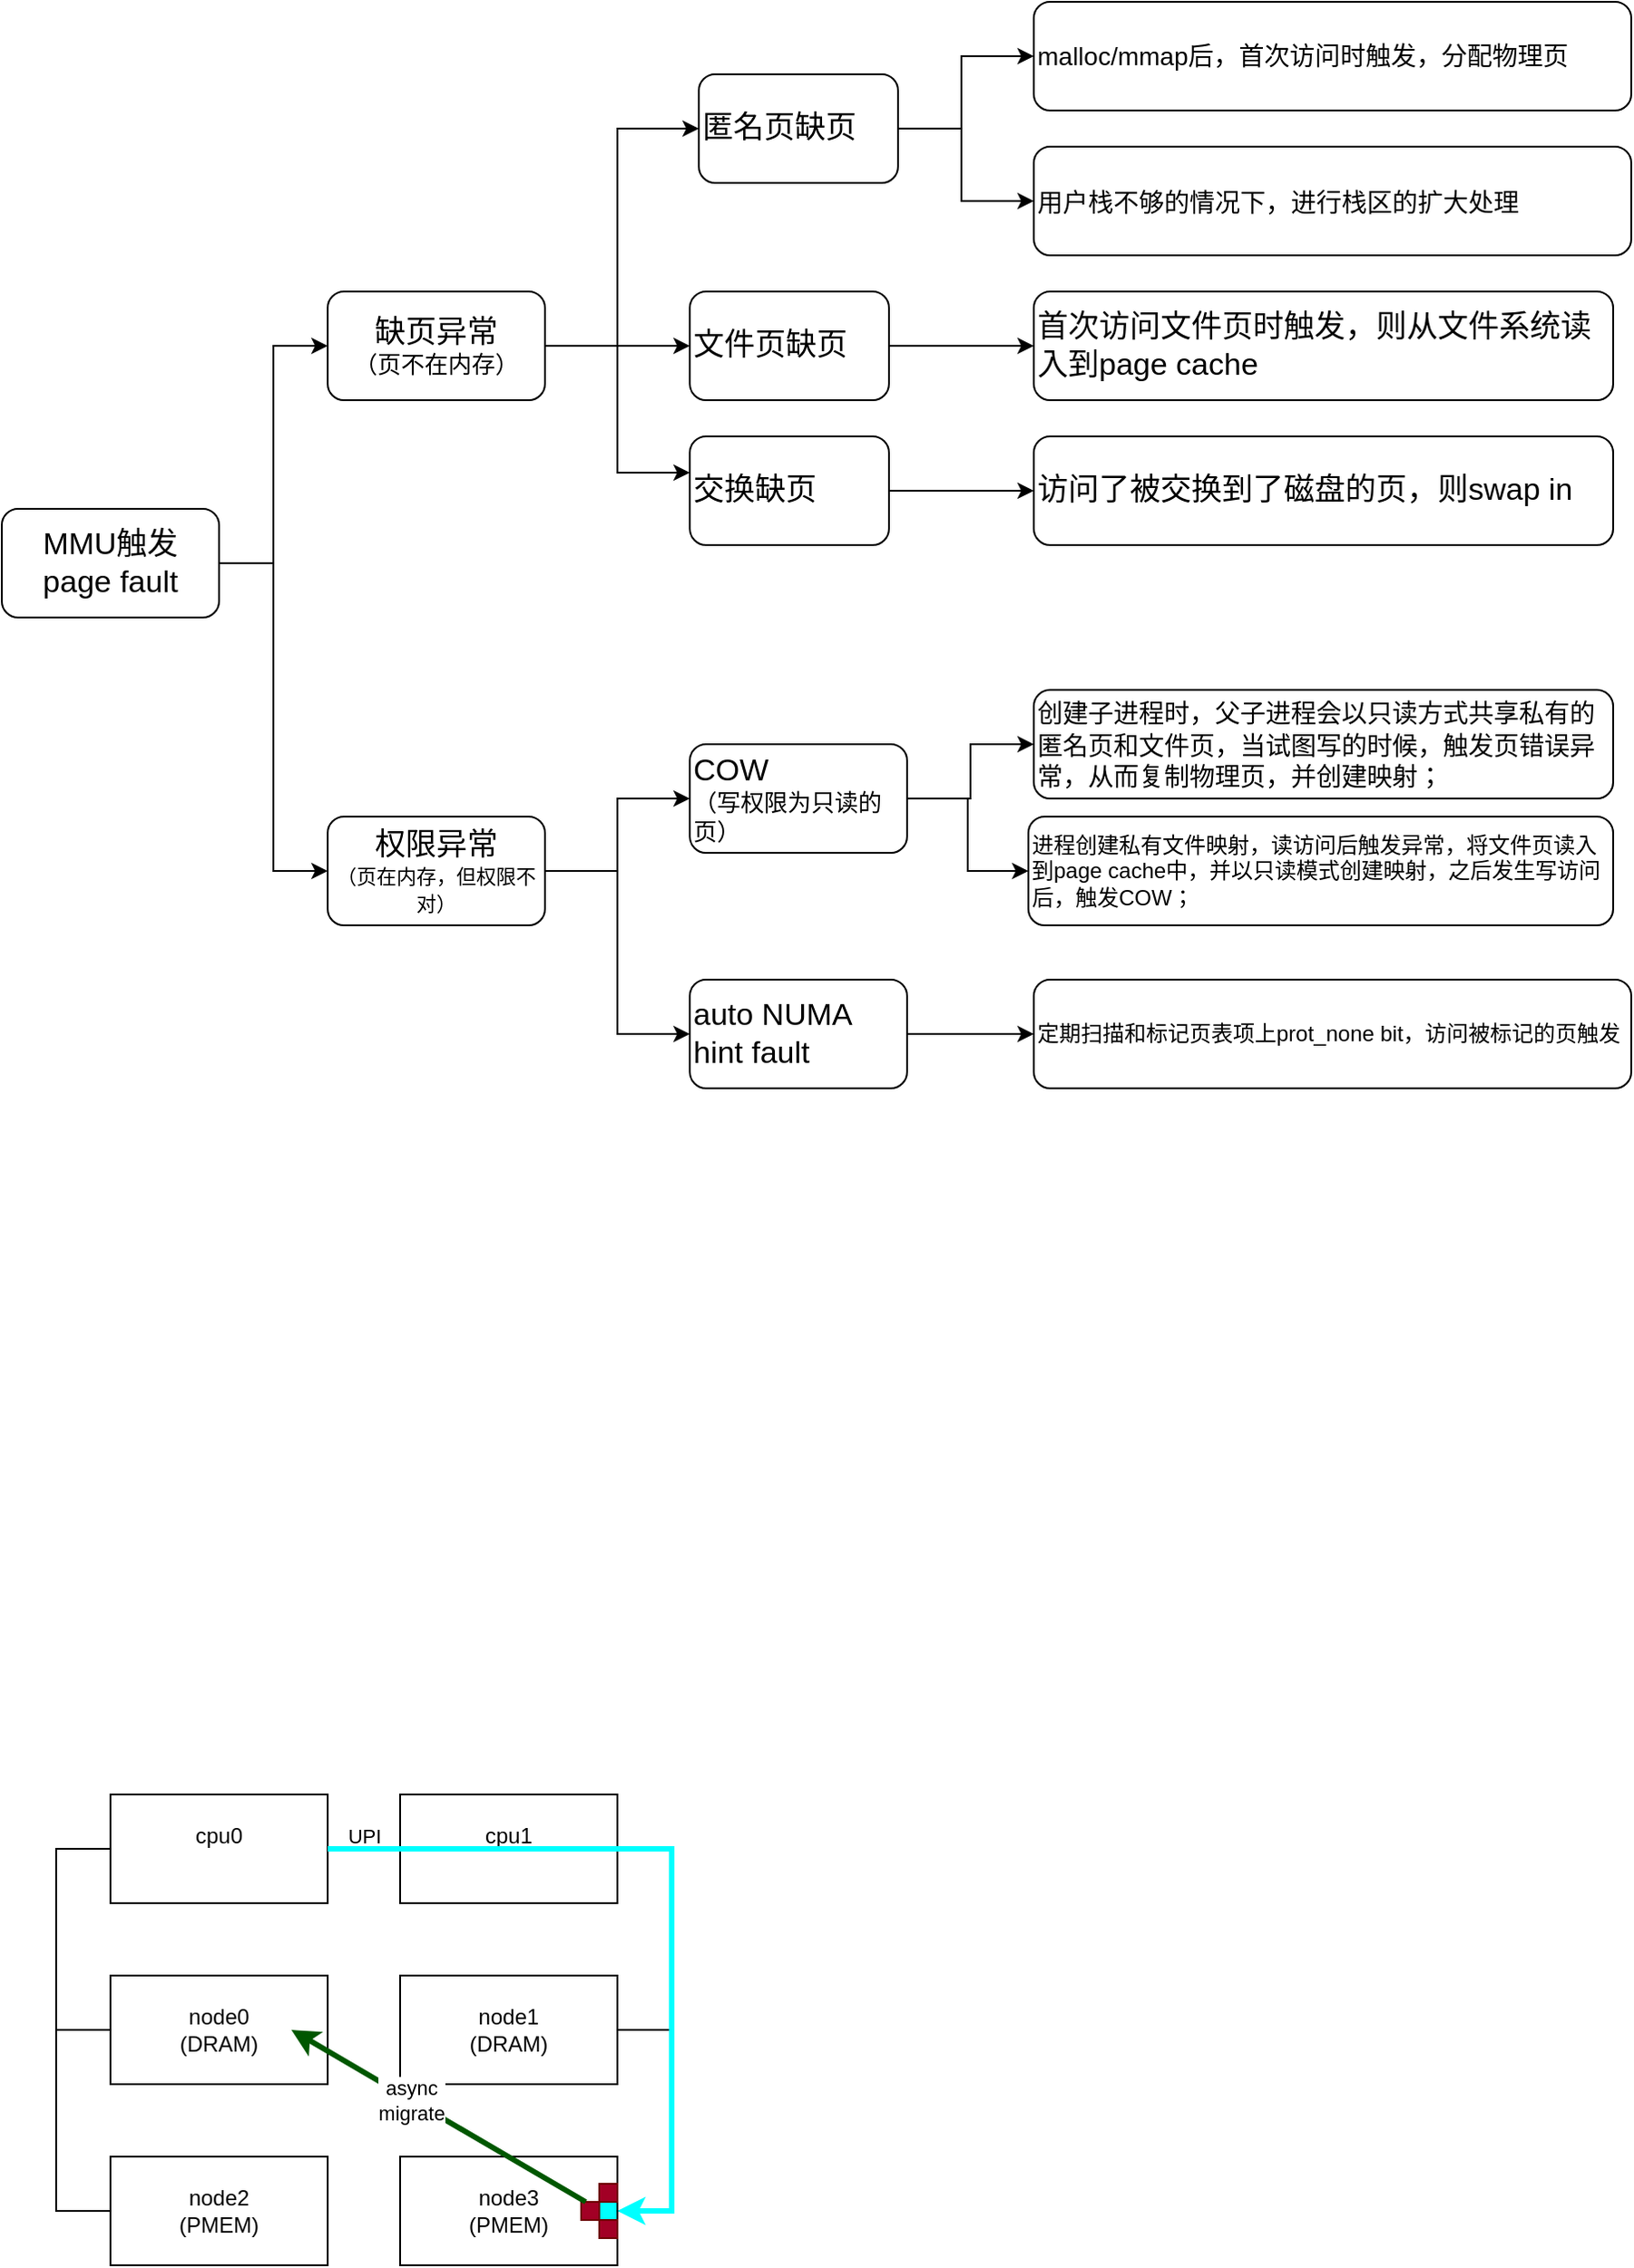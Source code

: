 <mxfile version="20.0.2" type="github">
  <diagram id="42lXZDUCctdOGcEEQoCW" name="Page-1">
    <mxGraphModel dx="782" dy="1651" grid="1" gridSize="10" guides="1" tooltips="1" connect="1" arrows="1" fold="1" page="1" pageScale="1" pageWidth="827" pageHeight="1169" math="0" shadow="0">
      <root>
        <mxCell id="0" />
        <mxCell id="1" parent="0" />
        <mxCell id="rdkuFRtV2GZSyEBgy8UD-13" value="" style="endArrow=none;html=1;rounded=0;entryX=1;entryY=0.5;entryDx=0;entryDy=0;" parent="1" target="rdkuFRtV2GZSyEBgy8UD-6" edge="1">
          <mxGeometry width="50" height="50" relative="1" as="geometry">
            <mxPoint x="480" y="850" as="sourcePoint" />
            <mxPoint x="530" y="860" as="targetPoint" />
            <Array as="points">
              <mxPoint x="510" y="850" />
              <mxPoint x="510" y="950" />
            </Array>
          </mxGeometry>
        </mxCell>
        <mxCell id="npiH17Rg71jsKBBElnRh-3" value="" style="edgeStyle=orthogonalEdgeStyle;rounded=0;orthogonalLoop=1;jettySize=auto;html=1;" parent="1" source="npiH17Rg71jsKBBElnRh-1" target="npiH17Rg71jsKBBElnRh-2" edge="1">
          <mxGeometry relative="1" as="geometry">
            <Array as="points">
              <mxPoint x="290" y="40" />
              <mxPoint x="290" y="-80" />
            </Array>
          </mxGeometry>
        </mxCell>
        <mxCell id="npiH17Rg71jsKBBElnRh-5" value="" style="edgeStyle=orthogonalEdgeStyle;rounded=0;orthogonalLoop=1;jettySize=auto;html=1;" parent="1" source="npiH17Rg71jsKBBElnRh-1" target="npiH17Rg71jsKBBElnRh-4" edge="1">
          <mxGeometry relative="1" as="geometry">
            <Array as="points">
              <mxPoint x="290" y="40" />
              <mxPoint x="290" y="210" />
            </Array>
          </mxGeometry>
        </mxCell>
        <mxCell id="npiH17Rg71jsKBBElnRh-1" value="&lt;font style=&quot;font-size: 17px&quot;&gt;MMU触发&lt;br&gt;page fault&lt;br&gt;&lt;/font&gt;" style="rounded=1;whiteSpace=wrap;html=1;" parent="1" vertex="1">
          <mxGeometry x="140" y="10" width="120" height="60" as="geometry" />
        </mxCell>
        <mxCell id="npiH17Rg71jsKBBElnRh-7" value="" style="edgeStyle=orthogonalEdgeStyle;rounded=0;orthogonalLoop=1;jettySize=auto;html=1;" parent="1" source="npiH17Rg71jsKBBElnRh-2" target="npiH17Rg71jsKBBElnRh-6" edge="1">
          <mxGeometry relative="1" as="geometry">
            <Array as="points">
              <mxPoint x="480" y="-80" />
              <mxPoint x="480" y="-200" />
            </Array>
          </mxGeometry>
        </mxCell>
        <mxCell id="npiH17Rg71jsKBBElnRh-9" value="" style="edgeStyle=orthogonalEdgeStyle;rounded=0;orthogonalLoop=1;jettySize=auto;html=1;" parent="1" source="npiH17Rg71jsKBBElnRh-2" target="npiH17Rg71jsKBBElnRh-8" edge="1">
          <mxGeometry relative="1" as="geometry">
            <Array as="points">
              <mxPoint x="440" y="-80" />
              <mxPoint x="440" y="-80" />
            </Array>
          </mxGeometry>
        </mxCell>
        <mxCell id="npiH17Rg71jsKBBElnRh-12" value="" style="edgeStyle=orthogonalEdgeStyle;rounded=0;orthogonalLoop=1;jettySize=auto;html=1;exitX=1;exitY=0.5;exitDx=0;exitDy=0;" parent="1" source="npiH17Rg71jsKBBElnRh-2" target="npiH17Rg71jsKBBElnRh-11" edge="1">
          <mxGeometry relative="1" as="geometry">
            <mxPoint x="470" y="-20" as="sourcePoint" />
            <Array as="points">
              <mxPoint x="480" y="-80" />
              <mxPoint x="480" y="-10" />
            </Array>
          </mxGeometry>
        </mxCell>
        <mxCell id="npiH17Rg71jsKBBElnRh-2" value="&lt;font&gt;&lt;span style=&quot;font-size: 17px&quot;&gt;缺页异常&lt;/span&gt;&lt;br&gt;&lt;font style=&quot;font-size: 13px&quot;&gt;（页不在内存）&lt;/font&gt;&lt;br&gt;&lt;/font&gt;" style="rounded=1;whiteSpace=wrap;html=1;" parent="1" vertex="1">
          <mxGeometry x="320" y="-110" width="120" height="60" as="geometry" />
        </mxCell>
        <mxCell id="npiH17Rg71jsKBBElnRh-14" value="" style="edgeStyle=orthogonalEdgeStyle;rounded=0;orthogonalLoop=1;jettySize=auto;html=1;" parent="1" source="npiH17Rg71jsKBBElnRh-4" target="npiH17Rg71jsKBBElnRh-13" edge="1">
          <mxGeometry relative="1" as="geometry">
            <Array as="points">
              <mxPoint x="480" y="210" />
              <mxPoint x="480" y="170" />
            </Array>
          </mxGeometry>
        </mxCell>
        <mxCell id="npiH17Rg71jsKBBElnRh-16" value="" style="edgeStyle=orthogonalEdgeStyle;rounded=0;orthogonalLoop=1;jettySize=auto;html=1;" parent="1" source="npiH17Rg71jsKBBElnRh-4" target="npiH17Rg71jsKBBElnRh-15" edge="1">
          <mxGeometry relative="1" as="geometry">
            <Array as="points">
              <mxPoint x="480" y="210" />
              <mxPoint x="480" y="300" />
            </Array>
          </mxGeometry>
        </mxCell>
        <mxCell id="npiH17Rg71jsKBBElnRh-4" value="&lt;font&gt;&lt;span style=&quot;font-size: 17px&quot;&gt;权限异常&lt;/span&gt;&lt;br&gt;&lt;font style=&quot;font-size: 11px&quot;&gt;（页在内存，但权限不对）&lt;/font&gt;&lt;br&gt;&lt;/font&gt;" style="rounded=1;whiteSpace=wrap;html=1;" parent="1" vertex="1">
          <mxGeometry x="320" y="180" width="120" height="60" as="geometry" />
        </mxCell>
        <mxCell id="npiH17Rg71jsKBBElnRh-19" value="" style="edgeStyle=orthogonalEdgeStyle;rounded=0;orthogonalLoop=1;jettySize=auto;html=1;fontSize=17;" parent="1" source="npiH17Rg71jsKBBElnRh-6" target="npiH17Rg71jsKBBElnRh-18" edge="1">
          <mxGeometry relative="1" as="geometry">
            <Array as="points">
              <mxPoint x="670" y="-200" />
              <mxPoint x="670" y="-240" />
            </Array>
          </mxGeometry>
        </mxCell>
        <mxCell id="npiH17Rg71jsKBBElnRh-26" value="" style="edgeStyle=orthogonalEdgeStyle;rounded=0;orthogonalLoop=1;jettySize=auto;html=1;fontSize=11;" parent="1" source="npiH17Rg71jsKBBElnRh-6" target="npiH17Rg71jsKBBElnRh-25" edge="1">
          <mxGeometry relative="1" as="geometry">
            <Array as="points">
              <mxPoint x="670" y="-200" />
              <mxPoint x="670" y="-160" />
            </Array>
          </mxGeometry>
        </mxCell>
        <mxCell id="npiH17Rg71jsKBBElnRh-6" value="&lt;font style=&quot;font-size: 17px&quot;&gt;匿名页缺页&lt;/font&gt;" style="rounded=1;whiteSpace=wrap;html=1;align=left;" parent="1" vertex="1">
          <mxGeometry x="525" y="-230" width="110" height="60" as="geometry" />
        </mxCell>
        <mxCell id="npiH17Rg71jsKBBElnRh-21" value="" style="edgeStyle=orthogonalEdgeStyle;rounded=0;orthogonalLoop=1;jettySize=auto;html=1;fontSize=17;" parent="1" source="npiH17Rg71jsKBBElnRh-8" target="npiH17Rg71jsKBBElnRh-20" edge="1">
          <mxGeometry relative="1" as="geometry" />
        </mxCell>
        <mxCell id="npiH17Rg71jsKBBElnRh-8" value="&lt;font style=&quot;font-size: 17px&quot;&gt;文件页缺页&lt;/font&gt;" style="rounded=1;whiteSpace=wrap;html=1;align=left;" parent="1" vertex="1">
          <mxGeometry x="520" y="-110" width="110" height="60" as="geometry" />
        </mxCell>
        <mxCell id="npiH17Rg71jsKBBElnRh-23" value="" style="edgeStyle=orthogonalEdgeStyle;rounded=0;orthogonalLoop=1;jettySize=auto;html=1;fontSize=17;" parent="1" source="npiH17Rg71jsKBBElnRh-11" target="npiH17Rg71jsKBBElnRh-22" edge="1">
          <mxGeometry relative="1" as="geometry" />
        </mxCell>
        <mxCell id="npiH17Rg71jsKBBElnRh-11" value="&lt;font style=&quot;font-size: 17px&quot;&gt;交换缺页&lt;/font&gt;" style="rounded=1;whiteSpace=wrap;html=1;align=left;" parent="1" vertex="1">
          <mxGeometry x="520" y="-30" width="110" height="60" as="geometry" />
        </mxCell>
        <mxCell id="npiH17Rg71jsKBBElnRh-28" value="" style="edgeStyle=orthogonalEdgeStyle;rounded=0;orthogonalLoop=1;jettySize=auto;html=1;fontSize=17;" parent="1" source="npiH17Rg71jsKBBElnRh-13" target="npiH17Rg71jsKBBElnRh-27" edge="1">
          <mxGeometry relative="1" as="geometry" />
        </mxCell>
        <mxCell id="npiH17Rg71jsKBBElnRh-30" value="" style="edgeStyle=orthogonalEdgeStyle;rounded=0;orthogonalLoop=1;jettySize=auto;html=1;fontSize=17;" parent="1" source="npiH17Rg71jsKBBElnRh-13" target="npiH17Rg71jsKBBElnRh-29" edge="1">
          <mxGeometry relative="1" as="geometry" />
        </mxCell>
        <mxCell id="npiH17Rg71jsKBBElnRh-13" value="&lt;font&gt;&lt;font style=&quot;font-size: 17px&quot;&gt;COW&lt;/font&gt;&lt;br&gt;&lt;span style=&quot;font-size: 13px&quot;&gt;（写权限为&lt;/span&gt;&lt;font style=&quot;font-size: 13px&quot;&gt;只读&lt;/font&gt;&lt;span style=&quot;font-size: 13px&quot;&gt;的页）&lt;/span&gt;&lt;/font&gt;" style="rounded=1;whiteSpace=wrap;html=1;align=left;" parent="1" vertex="1">
          <mxGeometry x="520" y="140" width="120" height="60" as="geometry" />
        </mxCell>
        <mxCell id="npiH17Rg71jsKBBElnRh-32" value="" style="edgeStyle=orthogonalEdgeStyle;rounded=0;orthogonalLoop=1;jettySize=auto;html=1;fontSize=17;" parent="1" source="npiH17Rg71jsKBBElnRh-15" target="npiH17Rg71jsKBBElnRh-31" edge="1">
          <mxGeometry relative="1" as="geometry" />
        </mxCell>
        <mxCell id="npiH17Rg71jsKBBElnRh-15" value="&lt;font style=&quot;font-size: 17px&quot;&gt;auto NUMA hint fault&lt;/font&gt;" style="rounded=1;whiteSpace=wrap;html=1;align=left;" parent="1" vertex="1">
          <mxGeometry x="520" y="270" width="120" height="60" as="geometry" />
        </mxCell>
        <mxCell id="npiH17Rg71jsKBBElnRh-18" value="&lt;span style=&quot;font-size: 14px&quot;&gt;malloc/mmap后，首次访问时触发，分配物理页&lt;/span&gt;" style="rounded=1;whiteSpace=wrap;html=1;align=left;" parent="1" vertex="1">
          <mxGeometry x="710" y="-270" width="330" height="60" as="geometry" />
        </mxCell>
        <mxCell id="npiH17Rg71jsKBBElnRh-20" value="&lt;span style=&quot;font-size: 17px&quot;&gt;首次访问文件页时触发，则从文件系统读入到page cache&lt;/span&gt;" style="rounded=1;whiteSpace=wrap;html=1;align=left;" parent="1" vertex="1">
          <mxGeometry x="710" y="-110" width="320" height="60" as="geometry" />
        </mxCell>
        <mxCell id="npiH17Rg71jsKBBElnRh-22" value="&lt;span style=&quot;font-size: 17px&quot;&gt;访问了被交换到了磁盘的页，则swap in&lt;/span&gt;" style="rounded=1;whiteSpace=wrap;html=1;align=left;" parent="1" vertex="1">
          <mxGeometry x="710" y="-30" width="320" height="60" as="geometry" />
        </mxCell>
        <mxCell id="npiH17Rg71jsKBBElnRh-25" value="&lt;span style=&quot;font-family: &amp;#34;helvetica neue&amp;#34; , &amp;#34;helvetica&amp;#34; , &amp;#34;verdana&amp;#34; , &amp;#34;arial&amp;#34; , sans-serif ; font-size: 14px ; background-color: rgb(255 , 255 , 255)&quot;&gt;用户栈不够的情况下，进行栈区的扩大处理&lt;/span&gt;" style="rounded=1;whiteSpace=wrap;html=1;align=left;" parent="1" vertex="1">
          <mxGeometry x="710" y="-190" width="330" height="60" as="geometry" />
        </mxCell>
        <mxCell id="npiH17Rg71jsKBBElnRh-27" value="&lt;div&gt;&lt;font face=&quot;Helvetica Neue, Helvetica, Verdana, Arial, sans-serif&quot;&gt;&lt;span style=&quot;font-size: 14px&quot;&gt;创建子进程时，父子进程会以只读方式共享私有的匿名页和文件页，当试图写的时候，触发页错误异常，从而复制物理页，并创建映射；&lt;/span&gt;&lt;br&gt;&lt;/font&gt;&lt;/div&gt;" style="rounded=1;whiteSpace=wrap;html=1;align=left;" parent="1" vertex="1">
          <mxGeometry x="710" y="110" width="320" height="60" as="geometry" />
        </mxCell>
        <mxCell id="npiH17Rg71jsKBBElnRh-29" value="进程创建私有文件映射，读访问后触发异常，将文件页读入到page cache中，并以只读模式创建映射，之后发生写访问后，触发COW；" style="rounded=1;whiteSpace=wrap;html=1;align=left;" parent="1" vertex="1">
          <mxGeometry x="707" y="180" width="323" height="60" as="geometry" />
        </mxCell>
        <mxCell id="npiH17Rg71jsKBBElnRh-31" value="定期扫描和标记页表项上prot_none bit，访问被标记的页触发" style="rounded=1;whiteSpace=wrap;html=1;align=left;" parent="1" vertex="1">
          <mxGeometry x="710" y="270" width="330" height="60" as="geometry" />
        </mxCell>
        <mxCell id="rdkuFRtV2GZSyEBgy8UD-1" value="cpu0&lt;br&gt;&amp;nbsp;" style="rounded=0;whiteSpace=wrap;html=1;" parent="1" vertex="1">
          <mxGeometry x="200" y="720" width="120" height="60" as="geometry" />
        </mxCell>
        <mxCell id="rdkuFRtV2GZSyEBgy8UD-2" value="node0&lt;br&gt;(DRAM)" style="rounded=0;whiteSpace=wrap;html=1;" parent="1" vertex="1">
          <mxGeometry x="200" y="820" width="120" height="60" as="geometry" />
        </mxCell>
        <mxCell id="rdkuFRtV2GZSyEBgy8UD-3" value="node2&lt;br&gt;(PMEM)" style="rounded=0;whiteSpace=wrap;html=1;" parent="1" vertex="1">
          <mxGeometry x="200" y="920" width="120" height="60" as="geometry" />
        </mxCell>
        <mxCell id="rdkuFRtV2GZSyEBgy8UD-4" value="cpu1&lt;br&gt;&lt;br&gt;" style="rounded=0;whiteSpace=wrap;html=1;" parent="1" vertex="1">
          <mxGeometry x="360" y="720" width="120" height="60" as="geometry" />
        </mxCell>
        <mxCell id="rdkuFRtV2GZSyEBgy8UD-5" value="node1&lt;br&gt;(DRAM)" style="rounded=0;whiteSpace=wrap;html=1;" parent="1" vertex="1">
          <mxGeometry x="360" y="820" width="120" height="60" as="geometry" />
        </mxCell>
        <mxCell id="rdkuFRtV2GZSyEBgy8UD-6" value="node3&lt;br&gt;(PMEM)" style="rounded=0;whiteSpace=wrap;html=1;" parent="1" vertex="1">
          <mxGeometry x="360" y="920" width="120" height="60" as="geometry" />
        </mxCell>
        <mxCell id="rdkuFRtV2GZSyEBgy8UD-9" value="UPI&lt;br&gt;&amp;nbsp;&amp;nbsp;" style="endArrow=none;html=1;rounded=0;exitX=1;exitY=0.5;exitDx=0;exitDy=0;entryX=0;entryY=0.5;entryDx=0;entryDy=0;" parent="1" source="rdkuFRtV2GZSyEBgy8UD-1" target="rdkuFRtV2GZSyEBgy8UD-4" edge="1">
          <mxGeometry width="50" height="50" relative="1" as="geometry">
            <mxPoint x="350" y="910" as="sourcePoint" />
            <mxPoint x="400" y="860" as="targetPoint" />
          </mxGeometry>
        </mxCell>
        <mxCell id="rdkuFRtV2GZSyEBgy8UD-11" value="" style="endArrow=none;html=1;rounded=0;entryX=0;entryY=0.5;entryDx=0;entryDy=0;exitX=0;exitY=0.5;exitDx=0;exitDy=0;" parent="1" source="rdkuFRtV2GZSyEBgy8UD-3" target="rdkuFRtV2GZSyEBgy8UD-2" edge="1">
          <mxGeometry width="50" height="50" relative="1" as="geometry">
            <mxPoint x="160" y="910" as="sourcePoint" />
            <mxPoint x="210" y="860" as="targetPoint" />
            <Array as="points">
              <mxPoint x="170" y="950" />
              <mxPoint x="170" y="850" />
            </Array>
          </mxGeometry>
        </mxCell>
        <mxCell id="rdkuFRtV2GZSyEBgy8UD-12" value="" style="endArrow=none;html=1;rounded=0;exitX=1;exitY=0.5;exitDx=0;exitDy=0;entryX=1;entryY=0.5;entryDx=0;entryDy=0;" parent="1" source="rdkuFRtV2GZSyEBgy8UD-4" target="rdkuFRtV2GZSyEBgy8UD-5" edge="1">
          <mxGeometry width="50" height="50" relative="1" as="geometry">
            <mxPoint x="470" y="800" as="sourcePoint" />
            <mxPoint x="520" y="750" as="targetPoint" />
            <Array as="points">
              <mxPoint x="510" y="750" />
              <mxPoint x="510" y="850" />
            </Array>
          </mxGeometry>
        </mxCell>
        <mxCell id="rdkuFRtV2GZSyEBgy8UD-14" value="" style="endArrow=none;html=1;rounded=0;exitX=0;exitY=0.5;exitDx=0;exitDy=0;" parent="1" source="rdkuFRtV2GZSyEBgy8UD-2" edge="1">
          <mxGeometry width="50" height="50" relative="1" as="geometry">
            <mxPoint x="190" y="860" as="sourcePoint" />
            <mxPoint x="200" y="750" as="targetPoint" />
            <Array as="points">
              <mxPoint x="170" y="850" />
              <mxPoint x="170" y="750" />
            </Array>
          </mxGeometry>
        </mxCell>
        <mxCell id="rdkuFRtV2GZSyEBgy8UD-17" value="" style="rounded=0;whiteSpace=wrap;html=1;fillColor=#00FFFF;" parent="1" vertex="1">
          <mxGeometry x="470" y="945" width="10" height="10" as="geometry" />
        </mxCell>
        <mxCell id="rdkuFRtV2GZSyEBgy8UD-19" value="" style="rounded=0;whiteSpace=wrap;html=1;fillColor=#a20025;fontColor=#ffffff;strokeColor=#6F0000;" parent="1" vertex="1">
          <mxGeometry x="470" y="935" width="10" height="10" as="geometry" />
        </mxCell>
        <mxCell id="rdkuFRtV2GZSyEBgy8UD-26" value="" style="rounded=0;whiteSpace=wrap;html=1;fillColor=#a20025;fontColor=#ffffff;strokeColor=#6F0000;" parent="1" vertex="1">
          <mxGeometry x="460" y="945" width="10" height="10" as="geometry" />
        </mxCell>
        <mxCell id="rdkuFRtV2GZSyEBgy8UD-27" value="" style="rounded=0;whiteSpace=wrap;html=1;fillColor=#a20025;fontColor=#ffffff;strokeColor=#6F0000;" parent="1" vertex="1">
          <mxGeometry x="470" y="955" width="10" height="10" as="geometry" />
        </mxCell>
        <mxCell id="rdkuFRtV2GZSyEBgy8UD-30" value="" style="endArrow=classic;html=1;rounded=0;strokeColor=#005700;strokeWidth=3;entryX=0.833;entryY=0.5;entryDx=0;entryDy=0;entryPerimeter=0;exitX=0.25;exitY=0;exitDx=0;exitDy=0;fillColor=#008a00;" parent="1" source="rdkuFRtV2GZSyEBgy8UD-26" target="rdkuFRtV2GZSyEBgy8UD-2" edge="1">
          <mxGeometry width="50" height="50" relative="1" as="geometry">
            <mxPoint x="490" y="880" as="sourcePoint" />
            <mxPoint x="540" y="830" as="targetPoint" />
          </mxGeometry>
        </mxCell>
        <mxCell id="rdkuFRtV2GZSyEBgy8UD-31" value="async&lt;br&gt;migrate" style="edgeLabel;html=1;align=center;verticalAlign=middle;resizable=0;points=[];" parent="rdkuFRtV2GZSyEBgy8UD-30" vertex="1" connectable="0">
          <mxGeometry x="0.173" relative="1" as="geometry">
            <mxPoint x="-1" as="offset" />
          </mxGeometry>
        </mxCell>
        <mxCell id="rdkuFRtV2GZSyEBgy8UD-16" value="" style="endArrow=classic;html=1;rounded=0;fillColor=#a20025;strokeColor=#00FFFF;strokeWidth=3;" parent="1" source="rdkuFRtV2GZSyEBgy8UD-1" target="rdkuFRtV2GZSyEBgy8UD-6" edge="1">
          <mxGeometry width="50" height="50" relative="1" as="geometry">
            <mxPoint x="350" y="880" as="sourcePoint" />
            <mxPoint x="400" y="830" as="targetPoint" />
            <Array as="points">
              <mxPoint x="510" y="750" />
              <mxPoint x="510" y="950" />
            </Array>
          </mxGeometry>
        </mxCell>
      </root>
    </mxGraphModel>
  </diagram>
</mxfile>
